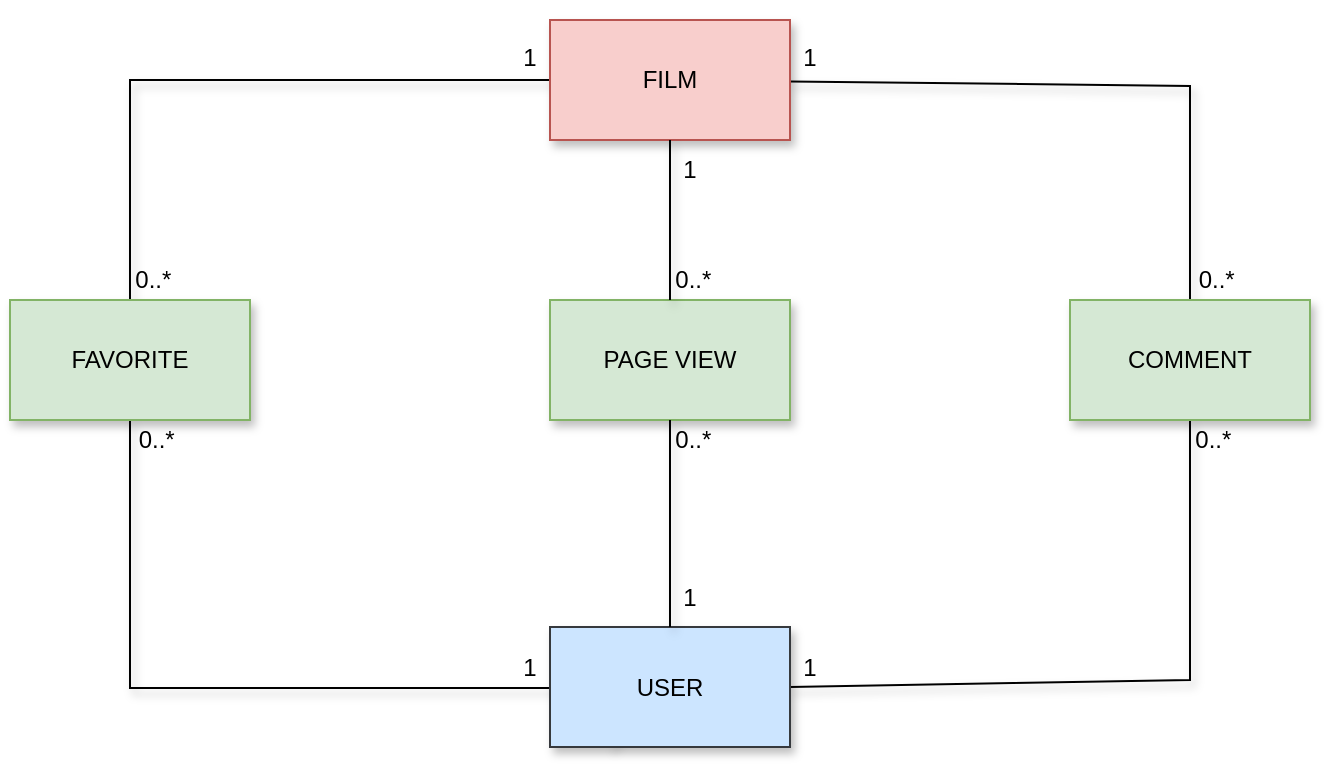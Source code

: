 <mxfile version="12.4.2" type="device" pages="1"><diagram id="Bxf1iPgv2D-pFVaHU1Q9" name="Pagina-1"><mxGraphModel dx="854" dy="387" grid="1" gridSize="10" guides="1" tooltips="1" connect="1" arrows="1" fold="1" page="1" pageScale="1" pageWidth="827" pageHeight="1169" math="0" shadow="0"><root><mxCell id="0"/><mxCell id="1" parent="0"/><mxCell id="2-Q4DYHKu4WOxgmvIbEC-9" value="" style="endArrow=none;html=1;entryX=0.5;entryY=1;entryDx=0;entryDy=0;exitX=0.25;exitY=1;exitDx=0;exitDy=0;shadow=1;rounded=0;jumpStyle=arc;" parent="1" source="x7nz9GGV9tn5JTqJILxh-15" target="x7nz9GGV9tn5JTqJILxh-11" edge="1"><mxGeometry width="50" height="50" relative="1" as="geometry"><mxPoint x="160" y="750" as="sourcePoint"/><mxPoint x="210" y="700" as="targetPoint"/><Array as="points"><mxPoint x="430" y="534"/><mxPoint x="170" y="534"/></Array></mxGeometry></mxCell><mxCell id="2-Q4DYHKu4WOxgmvIbEC-10" value="" style="endArrow=none;html=1;entryX=1;entryY=0.5;entryDx=0;entryDy=0;exitX=0.5;exitY=1;exitDx=0;exitDy=0;shadow=1;rounded=0;" parent="1" source="x7nz9GGV9tn5JTqJILxh-10" target="x7nz9GGV9tn5JTqJILxh-15" edge="1"><mxGeometry width="50" height="50" relative="1" as="geometry"><mxPoint x="643" y="439" as="sourcePoint"/><mxPoint x="523" y="439" as="targetPoint"/><Array as="points"><mxPoint x="700" y="530"/></Array></mxGeometry></mxCell><mxCell id="2-Q4DYHKu4WOxgmvIbEC-12" value="" style="endArrow=none;html=1;entryX=0.5;entryY=0;entryDx=0;entryDy=0;exitX=0;exitY=0.5;exitDx=0;exitDy=0;rounded=0;shadow=1;" parent="1" source="x7nz9GGV9tn5JTqJILxh-4" target="x7nz9GGV9tn5JTqJILxh-11" edge="1"><mxGeometry width="50" height="50" relative="1" as="geometry"><mxPoint x="410" y="660" as="sourcePoint"/><mxPoint x="230" y="480" as="targetPoint"/><Array as="points"><mxPoint x="170" y="230"/></Array></mxGeometry></mxCell><mxCell id="2-Q4DYHKu4WOxgmvIbEC-14" value="" style="endArrow=none;html=1;exitX=0.5;exitY=0;exitDx=0;exitDy=0;rounded=0;shadow=1;jumpStyle=arc;" parent="1" source="x7nz9GGV9tn5JTqJILxh-10" target="x7nz9GGV9tn5JTqJILxh-4" edge="1"><mxGeometry width="50" height="50" relative="1" as="geometry"><mxPoint x="410" y="240" as="sourcePoint"/><mxPoint x="230" y="420" as="targetPoint"/><Array as="points"><mxPoint x="700" y="233"/></Array></mxGeometry></mxCell><mxCell id="2-Q4DYHKu4WOxgmvIbEC-17" value="0..*&amp;nbsp; &amp;nbsp; &amp;nbsp;" style="text;html=1;strokeColor=none;fillColor=none;align=center;verticalAlign=middle;whiteSpace=wrap;rounded=0;shadow=1;" parent="1" vertex="1"><mxGeometry x="700" y="400" width="40" height="20" as="geometry"/></mxCell><mxCell id="2-Q4DYHKu4WOxgmvIbEC-18" value="1" style="text;html=1;strokeColor=none;fillColor=none;align=center;verticalAlign=middle;whiteSpace=wrap;rounded=0;shadow=1;" parent="1" vertex="1"><mxGeometry x="490" y="513.5" width="40" height="20" as="geometry"/></mxCell><mxCell id="2-Q4DYHKu4WOxgmvIbEC-21" value="1" style="text;html=1;strokeColor=none;fillColor=none;align=center;verticalAlign=middle;whiteSpace=wrap;rounded=0;shadow=1;" parent="1" vertex="1"><mxGeometry x="350" y="513.5" width="40" height="20" as="geometry"/></mxCell><mxCell id="2-Q4DYHKu4WOxgmvIbEC-22" value="0..*&amp;nbsp;" style="text;html=1;strokeColor=none;fillColor=none;align=center;verticalAlign=middle;whiteSpace=wrap;rounded=0;shadow=1;" parent="1" vertex="1"><mxGeometry x="700" y="320" width="30" height="20" as="geometry"/></mxCell><mxCell id="2-Q4DYHKu4WOxgmvIbEC-24" value="0..*&amp;nbsp;" style="text;html=1;strokeColor=none;fillColor=none;align=center;verticalAlign=middle;whiteSpace=wrap;rounded=0;shadow=1;" parent="1" vertex="1"><mxGeometry x="170" y="400" width="30" height="20" as="geometry"/></mxCell><mxCell id="2-Q4DYHKu4WOxgmvIbEC-27" value="0..*&amp;nbsp; &amp;nbsp; &amp;nbsp;" style="text;html=1;strokeColor=none;fillColor=none;align=center;verticalAlign=middle;whiteSpace=wrap;rounded=0;shadow=1;" parent="1" vertex="1"><mxGeometry x="170" y="320" width="40" height="20" as="geometry"/></mxCell><mxCell id="2-Q4DYHKu4WOxgmvIbEC-35" value="1" style="text;html=1;strokeColor=none;fillColor=none;align=center;verticalAlign=middle;whiteSpace=wrap;rounded=0;shadow=1;" parent="1" vertex="1"><mxGeometry x="370" y="194" width="40" height="20" as="geometry"/></mxCell><mxCell id="2-Q4DYHKu4WOxgmvIbEC-36" value="1" style="text;html=1;strokeColor=none;fillColor=none;align=center;verticalAlign=middle;whiteSpace=wrap;rounded=0;spacingTop=-10;shadow=1;" parent="1" vertex="1"><mxGeometry x="490.0" y="214" width="40" height="20" as="geometry"/></mxCell><mxCell id="x7nz9GGV9tn5JTqJILxh-4" value="FILM" style="rounded=0;whiteSpace=wrap;html=1;fillColor=#f8cecc;strokeColor=#b85450;shadow=1;" parent="1" vertex="1"><mxGeometry x="380" y="200" width="120" height="60" as="geometry"/></mxCell><mxCell id="x7nz9GGV9tn5JTqJILxh-10" value="COMMENT" style="rounded=0;whiteSpace=wrap;html=1;fillColor=#d5e8d4;strokeColor=#82b366;shadow=1;" parent="1" vertex="1"><mxGeometry x="640" y="340" width="120" height="60" as="geometry"/></mxCell><mxCell id="x7nz9GGV9tn5JTqJILxh-11" value="FAVORITE" style="rounded=0;whiteSpace=wrap;html=1;fillColor=#d5e8d4;strokeColor=#82b366;shadow=1;" parent="1" vertex="1"><mxGeometry x="110" y="340" width="120" height="60" as="geometry"/></mxCell><mxCell id="x7nz9GGV9tn5JTqJILxh-15" value="USER" style="rounded=0;whiteSpace=wrap;html=1;fillColor=#cce5ff;strokeColor=#36393d;shadow=1;" parent="1" vertex="1"><mxGeometry x="380" y="503.5" width="120" height="60" as="geometry"/></mxCell><mxCell id="gEVCBP1HS2VRp1_N1Ut9-5" value="1" style="text;html=1;strokeColor=none;fillColor=none;align=center;verticalAlign=middle;whiteSpace=wrap;rounded=0;spacingTop=-10;shadow=1;" parent="1" vertex="1"><mxGeometry x="350.0" y="214" width="40" height="20" as="geometry"/></mxCell><mxCell id="sPR2WzAdjiXlMU15ZE1--1" value="PAGE VIEW" style="rounded=0;whiteSpace=wrap;html=1;fillColor=#d5e8d4;strokeColor=#82b366;shadow=1;" vertex="1" parent="1"><mxGeometry x="380" y="340" width="120" height="60" as="geometry"/></mxCell><mxCell id="sPR2WzAdjiXlMU15ZE1--2" value="" style="endArrow=none;html=1;entryX=0.5;entryY=0;entryDx=0;entryDy=0;exitX=0.5;exitY=1;exitDx=0;exitDy=0;rounded=0;shadow=1;" edge="1" parent="1" source="x7nz9GGV9tn5JTqJILxh-4" target="sPR2WzAdjiXlMU15ZE1--1"><mxGeometry width="50" height="50" relative="1" as="geometry"><mxPoint x="390" y="240" as="sourcePoint"/><mxPoint x="180" y="350" as="targetPoint"/><Array as="points"/></mxGeometry></mxCell><mxCell id="sPR2WzAdjiXlMU15ZE1--5" value="" style="endArrow=none;html=1;entryX=0.5;entryY=0;entryDx=0;entryDy=0;rounded=0;shadow=1;" edge="1" parent="1" source="sPR2WzAdjiXlMU15ZE1--1" target="x7nz9GGV9tn5JTqJILxh-15"><mxGeometry width="50" height="50" relative="1" as="geometry"><mxPoint x="439.5" y="410" as="sourcePoint"/><mxPoint x="439.5" y="490" as="targetPoint"/><Array as="points"/></mxGeometry></mxCell><mxCell id="sPR2WzAdjiXlMU15ZE1--6" value="1" style="text;html=1;strokeColor=none;fillColor=none;align=center;verticalAlign=middle;whiteSpace=wrap;rounded=0;spacingTop=-10;shadow=1;" vertex="1" parent="1"><mxGeometry x="430.0" y="270" width="40" height="20" as="geometry"/></mxCell><mxCell id="sPR2WzAdjiXlMU15ZE1--7" value="1" style="text;html=1;strokeColor=none;fillColor=none;align=center;verticalAlign=middle;whiteSpace=wrap;rounded=0;spacingTop=-10;shadow=1;" vertex="1" parent="1"><mxGeometry x="430.0" y="483.5" width="40" height="20" as="geometry"/></mxCell><mxCell id="sPR2WzAdjiXlMU15ZE1--10" value="0..*&amp;nbsp; &amp;nbsp; &amp;nbsp;" style="text;html=1;strokeColor=none;fillColor=none;align=center;verticalAlign=middle;whiteSpace=wrap;rounded=0;shadow=1;" vertex="1" parent="1"><mxGeometry x="440" y="320" width="40" height="20" as="geometry"/></mxCell><mxCell id="sPR2WzAdjiXlMU15ZE1--11" value="0..*&amp;nbsp; &amp;nbsp; &amp;nbsp;" style="text;html=1;strokeColor=none;fillColor=none;align=center;verticalAlign=middle;whiteSpace=wrap;rounded=0;shadow=1;" vertex="1" parent="1"><mxGeometry x="440" y="400" width="40" height="20" as="geometry"/></mxCell></root></mxGraphModel></diagram></mxfile>